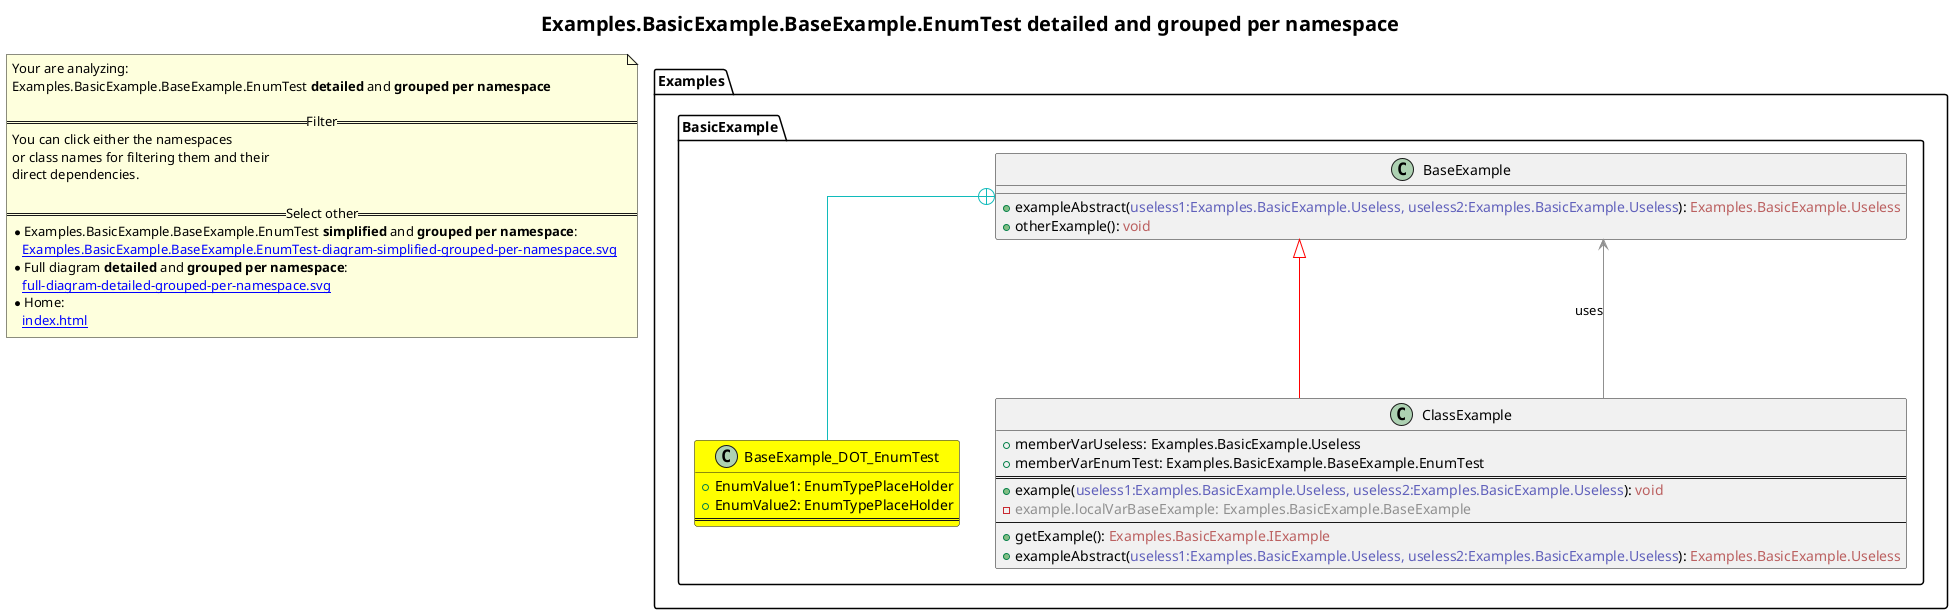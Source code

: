 @startuml
skinparam linetype ortho
title <size:20>Examples.BasicExample.BaseExample.EnumTest **detailed** and **grouped per namespace**</size>
note "Your are analyzing:\nExamples.BasicExample.BaseExample.EnumTest **detailed** and **grouped per namespace**\n\n==Filter==\nYou can click either the namespaces \nor class names for filtering them and their\ndirect dependencies.\n\n==Select other==\n* Examples.BasicExample.BaseExample.EnumTest **simplified** and **grouped per namespace**:\n   [[Examples.BasicExample.BaseExample.EnumTest-diagram-simplified-grouped-per-namespace.svg]]\n* Full diagram **detailed** and **grouped per namespace**:\n   [[full-diagram-detailed-grouped-per-namespace.svg]]\n* Home:\n   [[index.html]]" as FloatingNote
namespace Examples [[Examples-diagram-detailed-grouped-per-namespace.svg]] {
namespace Examples.BasicExample [[Examples.BasicExample-diagram-detailed-grouped-per-namespace.svg]] {
  class Examples.BasicExample.BaseExample_DOT_EnumTest [[Examples.BasicExample.BaseExample.EnumTest-diagram-detailed-grouped-per-namespace.svg]] #yellow {
    + EnumValue1: EnumTypePlaceHolder
    + EnumValue2: EnumTypePlaceHolder
==
  }
  class Examples.BasicExample.BaseExample [[Examples.BasicExample.BaseExample-diagram-detailed-grouped-per-namespace.svg]]  {
    + exampleAbstract(<font color="6060BB">useless1:Examples.BasicExample.Useless, useless2:Examples.BasicExample.Useless</font>): <font color="BB6060">Examples.BasicExample.Useless</font>
    + otherExample(<font color="6060BB"></font>): <font color="BB6060">void</font>
  }
  class Examples.BasicExample.ClassExample [[Examples.BasicExample.ClassExample-diagram-detailed-grouped-per-namespace.svg]]  {
    + memberVarUseless: Examples.BasicExample.Useless
    + memberVarEnumTest: Examples.BasicExample.BaseExample.EnumTest
==
    + example(<font color="6060BB">useless1:Examples.BasicExample.Useless, useless2:Examples.BasicExample.Useless</font>): <font color="BB6060">void</font>
    - <font color="909090">example.localVarBaseExample: Examples.BasicExample.BaseExample</font>
--
    + getExample(<font color="6060BB"></font>): <font color="BB6060">Examples.BasicExample.IExample</font>
    + exampleAbstract(<font color="6060BB">useless1:Examples.BasicExample.Useless, useless2:Examples.BasicExample.Useless</font>): <font color="BB6060">Examples.BasicExample.Useless</font>
  }
'Compared namespace Examples.BasicExample [[Examples.BasicExample-diagram-detailed-grouped-per-namespace.svg]] { with last element of   }
' Closing all previous_sub_namespace_list namespace None because file analysis is finished.
' Closing namespace BasicExample
}
' Closing namespace Examples
}
 ' *************************************** 
 ' *************************************** 
 ' *************************************** 
' Class relations extracted from namespace:
' Examples.BasicExample
Examples.BasicExample.BaseExample +-[#10BBBB]- Examples.BasicExample.BaseExample_DOT_EnumTest 
Examples.BasicExample.BaseExample <|-[#red]- Examples.BasicExample.ClassExample
Examples.BasicExample.ClassExample *-[#10BB10]- Examples.BasicExample.BaseExample.EnumTest 
Examples.BasicExample.ClassExample -[#909090]-> Examples.BasicExample.BaseExample  : uses 
@enduml
